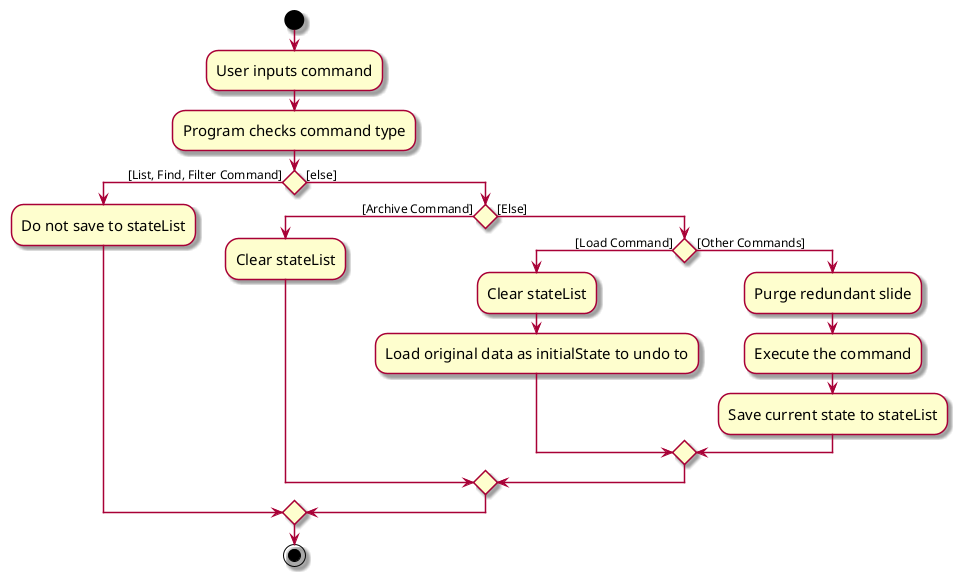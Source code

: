 @startuml
skin rose
skinparam ActivityFontSize 15
skinparam ArrowFontSize 12
start

:User inputs command;

:Program checks command type;

if () then ([List, Find, Filter Command])

  :Do not save to stateList;
else ([else])
  if () then ([Archive Command])
    :Clear stateList;
  else ([Else])
    if () then ([Load Command])
      :Clear stateList;
      :Load original data as initialState to undo to;
    else ([Other Commands])
      :Purge redundant slide;
      :Execute the command;
      :Save current state to stateList;
    endif
  endif
endif

stop
@enduml
